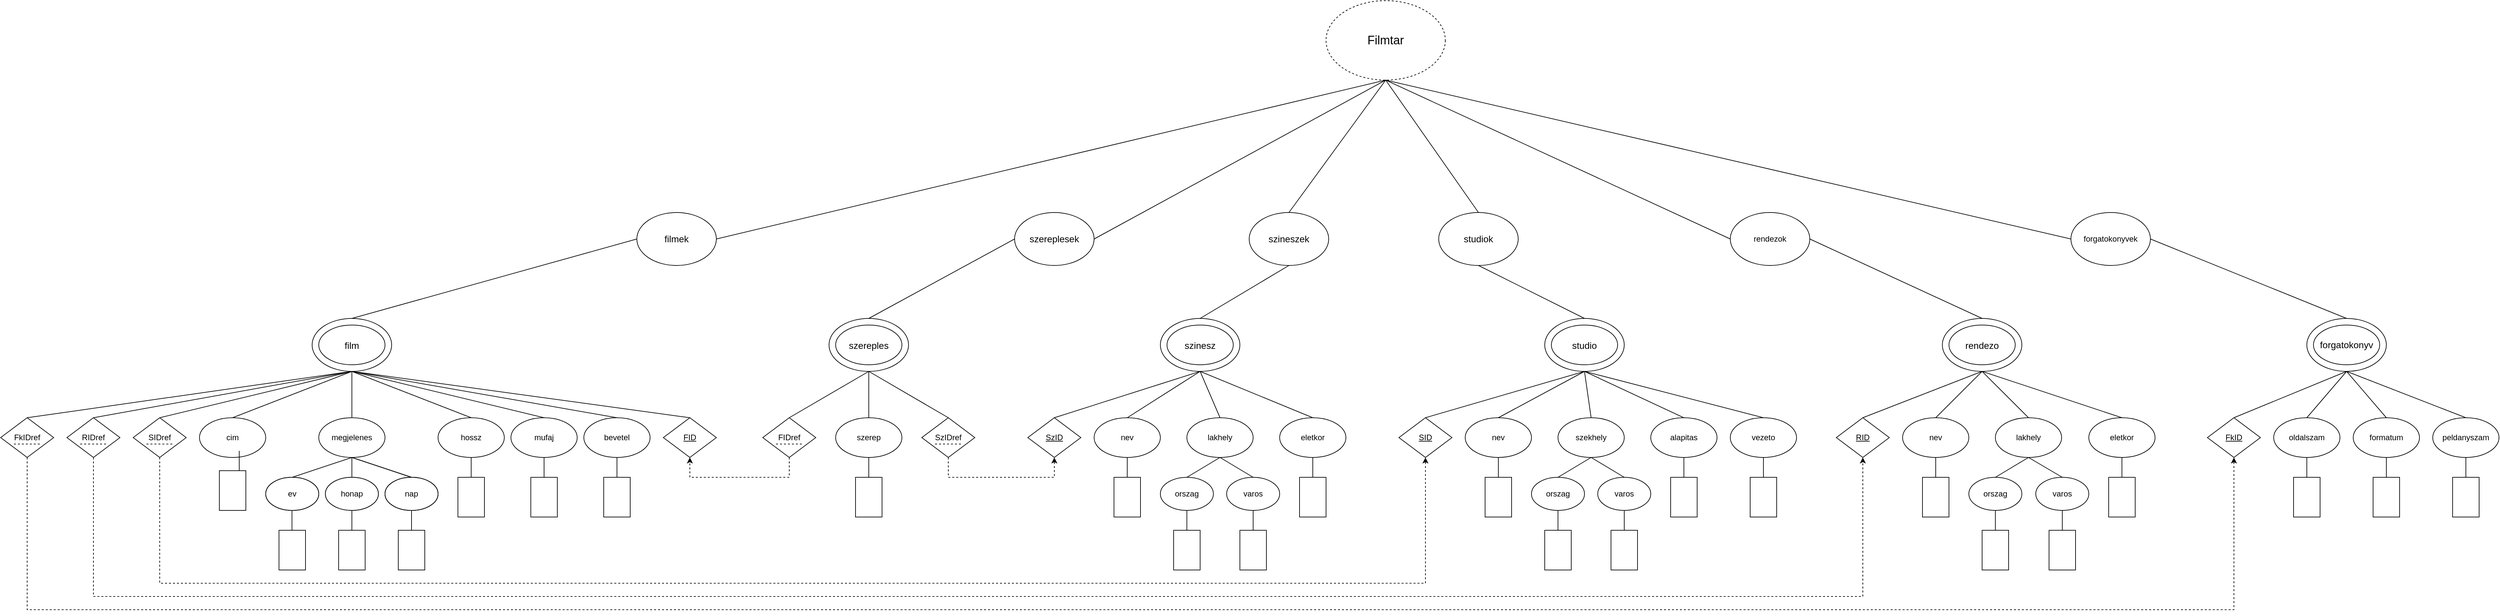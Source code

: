 <mxfile version="20.8.7" type="device"><diagram id="BJjO_PClc9U3BbqHJzN0" name="1 oldal"><mxGraphModel dx="4894" dy="2819" grid="1" gridSize="10" guides="1" tooltips="1" connect="1" arrows="1" fold="1" page="1" pageScale="1" pageWidth="827" pageHeight="1169" math="0" shadow="0"><root><mxCell id="0"/><mxCell id="1" parent="0"/><mxCell id="46sGimuD2l80m4rEU_ZV-1" value="" style="ellipse;whiteSpace=wrap;html=1;" parent="1" vertex="1"><mxGeometry x="-1000" y="160" width="120" height="80" as="geometry"/></mxCell><mxCell id="46sGimuD2l80m4rEU_ZV-5" value="&lt;font style=&quot;font-size: 18px;&quot;&gt;Filmtar&lt;/font&gt;" style="ellipse;whiteSpace=wrap;html=1;dashed=1;" parent="1" vertex="1"><mxGeometry x="530" y="-320" width="180" height="120" as="geometry"/></mxCell><mxCell id="Z9y45e23WfwH-Ww50LGO-1" value="" style="endArrow=none;html=1;rounded=0;entryX=0;entryY=0.5;entryDx=0;entryDy=0;exitX=0.5;exitY=0;exitDx=0;exitDy=0;" parent="1" source="46sGimuD2l80m4rEU_ZV-1" target="pCIXQ0xxIUEwjLaR-M5g-36" edge="1"><mxGeometry width="50" height="50" relative="1" as="geometry"><mxPoint x="520" y="200" as="sourcePoint"/><mxPoint x="510" y="160" as="targetPoint"/></mxGeometry></mxCell><mxCell id="Z9y45e23WfwH-Ww50LGO-2" value="" style="ellipse;whiteSpace=wrap;html=1;" parent="1" vertex="1"><mxGeometry x="860" y="160" width="120" height="80" as="geometry"/></mxCell><mxCell id="Z9y45e23WfwH-Ww50LGO-3" value="" style="endArrow=none;html=1;rounded=0;entryX=0.5;entryY=1;entryDx=0;entryDy=0;exitX=0.5;exitY=0;exitDx=0;exitDy=0;" parent="1" source="Z9y45e23WfwH-Ww50LGO-2" target="pCIXQ0xxIUEwjLaR-M5g-40" edge="1"><mxGeometry width="50" height="50" relative="1" as="geometry"><mxPoint x="670" y="200" as="sourcePoint"/><mxPoint x="590" y="88.28" as="targetPoint"/></mxGeometry></mxCell><mxCell id="Z9y45e23WfwH-Ww50LGO-4" value="" style="ellipse;whiteSpace=wrap;html=1;" parent="1" vertex="1"><mxGeometry x="1460" y="160" width="120" height="80" as="geometry"/></mxCell><mxCell id="Z9y45e23WfwH-Ww50LGO-5" value="" style="endArrow=none;html=1;rounded=0;exitX=0.5;exitY=0;exitDx=0;exitDy=0;entryX=1;entryY=0.5;entryDx=0;entryDy=0;" parent="1" source="Z9y45e23WfwH-Ww50LGO-4" target="pCIXQ0xxIUEwjLaR-M5g-39" edge="1"><mxGeometry width="50" height="50" relative="1" as="geometry"><mxPoint x="680" y="210" as="sourcePoint"/><mxPoint x="650" y="140" as="targetPoint"/></mxGeometry></mxCell><mxCell id="Z9y45e23WfwH-Ww50LGO-6" value="" style="ellipse;whiteSpace=wrap;html=1;" parent="1" vertex="1"><mxGeometry x="280" y="160" width="120" height="80" as="geometry"/></mxCell><mxCell id="Z9y45e23WfwH-Ww50LGO-7" value="" style="endArrow=none;html=1;rounded=0;exitX=0.5;exitY=0;exitDx=0;exitDy=0;entryX=0.5;entryY=1;entryDx=0;entryDy=0;" parent="1" source="Z9y45e23WfwH-Ww50LGO-6" target="pCIXQ0xxIUEwjLaR-M5g-38" edge="1"><mxGeometry width="50" height="50" relative="1" as="geometry"><mxPoint x="690" y="220" as="sourcePoint"/><mxPoint x="620" y="140" as="targetPoint"/></mxGeometry></mxCell><mxCell id="Z9y45e23WfwH-Ww50LGO-8" value="" style="ellipse;whiteSpace=wrap;html=1;" parent="1" vertex="1"><mxGeometry x="-220" y="160" width="120" height="80" as="geometry"/></mxCell><mxCell id="Z9y45e23WfwH-Ww50LGO-9" value="" style="endArrow=none;html=1;rounded=0;entryX=0;entryY=0.5;entryDx=0;entryDy=0;exitX=0.5;exitY=0;exitDx=0;exitDy=0;" parent="1" source="Z9y45e23WfwH-Ww50LGO-8" target="pCIXQ0xxIUEwjLaR-M5g-37" edge="1"><mxGeometry width="50" height="50" relative="1" as="geometry"><mxPoint x="930" y="230" as="sourcePoint"/><mxPoint x="870" y="180" as="targetPoint"/></mxGeometry></mxCell><mxCell id="Z9y45e23WfwH-Ww50LGO-15" value="" style="endArrow=none;html=1;rounded=0;exitX=0.5;exitY=0;exitDx=0;exitDy=0;entryX=0.5;entryY=1;entryDx=0;entryDy=0;" parent="1" source="Z9y45e23WfwH-Ww50LGO-23" target="Z9y45e23WfwH-Ww50LGO-4" edge="1"><mxGeometry width="50" height="50" relative="1" as="geometry"><mxPoint x="1459" y="280" as="sourcePoint"/><mxPoint x="1234" y="240" as="targetPoint"/></mxGeometry></mxCell><mxCell id="Z9y45e23WfwH-Ww50LGO-16" value="" style="ellipse;whiteSpace=wrap;html=1;" parent="1" vertex="1"><mxGeometry x="2010" y="160" width="120" height="80" as="geometry"/></mxCell><mxCell id="Z9y45e23WfwH-Ww50LGO-19" value="" style="endArrow=none;html=1;rounded=0;exitX=0.5;exitY=0;exitDx=0;exitDy=0;entryX=0.5;entryY=1;entryDx=0;entryDy=0;" parent="1" source="Z9y45e23WfwH-Ww50LGO-25" target="Z9y45e23WfwH-Ww50LGO-16" edge="1"><mxGeometry width="50" height="50" relative="1" as="geometry"><mxPoint x="1970" y="280" as="sourcePoint"/><mxPoint x="1420" y="240" as="targetPoint"/></mxGeometry></mxCell><mxCell id="Z9y45e23WfwH-Ww50LGO-20" value="" style="endArrow=none;html=1;rounded=0;exitX=0.5;exitY=0;exitDx=0;exitDy=0;entryX=1;entryY=0.5;entryDx=0;entryDy=0;" parent="1" source="Z9y45e23WfwH-Ww50LGO-16" target="pCIXQ0xxIUEwjLaR-M5g-41" edge="1"><mxGeometry width="50" height="50" relative="1" as="geometry"><mxPoint x="740" y="340" as="sourcePoint"/><mxPoint x="610" y="110" as="targetPoint"/></mxGeometry></mxCell><mxCell id="Z9y45e23WfwH-Ww50LGO-21" value="&lt;u&gt;FID&lt;/u&gt;" style="rhombus;whiteSpace=wrap;html=1;" parent="1" vertex="1"><mxGeometry x="-470" y="310" width="80" height="60" as="geometry"/></mxCell><mxCell id="l_uUfZxeTRdivdjCS3Wk-78" style="edgeStyle=orthogonalEdgeStyle;rounded=0;orthogonalLoop=1;jettySize=auto;html=1;dashed=1;entryX=0.5;entryY=1;entryDx=0;entryDy=0;exitX=0.5;exitY=1;exitDx=0;exitDy=0;" parent="1" source="l_uUfZxeTRdivdjCS3Wk-1" edge="1" target="Z9y45e23WfwH-Ww50LGO-21"><mxGeometry relative="1" as="geometry"><mxPoint x="-1080" y="340" as="targetPoint"/><Array as="points"><mxPoint x="-280" y="400"/><mxPoint x="-430" y="400"/></Array><mxPoint x="-359.383" y="380" as="sourcePoint"/></mxGeometry></mxCell><mxCell id="Z9y45e23WfwH-Ww50LGO-23" value="&lt;u&gt;RID&lt;/u&gt;" style="rhombus;whiteSpace=wrap;html=1;" parent="1" vertex="1"><mxGeometry x="1300" y="310" width="80" height="60" as="geometry"/></mxCell><mxCell id="Z9y45e23WfwH-Ww50LGO-24" value="" style="endArrow=none;html=1;rounded=0;exitX=0.5;exitY=0;exitDx=0;exitDy=0;entryX=0.5;entryY=1;entryDx=0;entryDy=0;" parent="1" source="Z9y45e23WfwH-Ww50LGO-21" target="46sGimuD2l80m4rEU_ZV-1" edge="1"><mxGeometry width="50" height="50" relative="1" as="geometry"><mxPoint x="-520" y="450.88" as="sourcePoint"/><mxPoint x="-461.88" y="380" as="targetPoint"/></mxGeometry></mxCell><mxCell id="Z9y45e23WfwH-Ww50LGO-25" value="&lt;u&gt;FkID&lt;/u&gt;" style="rhombus;whiteSpace=wrap;html=1;" parent="1" vertex="1"><mxGeometry x="1860" y="310" width="80" height="60" as="geometry"/></mxCell><mxCell id="Z9y45e23WfwH-Ww50LGO-26" value="cim" style="ellipse;whiteSpace=wrap;html=1;" parent="1" vertex="1"><mxGeometry x="-1170" y="310" width="100" height="60" as="geometry"/></mxCell><mxCell id="Z9y45e23WfwH-Ww50LGO-27" value="megjelenes" style="ellipse;whiteSpace=wrap;html=1;" parent="1" vertex="1"><mxGeometry x="-990" y="310" width="100" height="60" as="geometry"/></mxCell><mxCell id="clJtPDKiBHyoyZx5JOHV-1" value="" style="endArrow=none;html=1;rounded=0;exitX=0.5;exitY=0;exitDx=0;exitDy=0;entryX=0.5;entryY=1;entryDx=0;entryDy=0;" parent="1" source="Z9y45e23WfwH-Ww50LGO-26" target="46sGimuD2l80m4rEU_ZV-1" edge="1"><mxGeometry width="50" height="50" relative="1" as="geometry"><mxPoint x="-1010" y="300" as="sourcePoint"/><mxPoint x="-770" y="250" as="targetPoint"/></mxGeometry></mxCell><mxCell id="clJtPDKiBHyoyZx5JOHV-2" value="" style="endArrow=none;html=1;rounded=0;exitX=0.5;exitY=0;exitDx=0;exitDy=0;entryX=0.5;entryY=1;entryDx=0;entryDy=0;" parent="1" source="Z9y45e23WfwH-Ww50LGO-27" target="46sGimuD2l80m4rEU_ZV-1" edge="1"><mxGeometry width="50" height="50" relative="1" as="geometry"><mxPoint x="-1000" y="310" as="sourcePoint"/><mxPoint x="-760" y="250" as="targetPoint"/></mxGeometry></mxCell><mxCell id="clJtPDKiBHyoyZx5JOHV-3" value="" style="endArrow=none;html=1;rounded=0;exitX=0.5;exitY=0;exitDx=0;exitDy=0;entryX=0.5;entryY=1;entryDx=0;entryDy=0;" parent="1" source="J4v0Dtq4lB_Feso5Nc5J-2" target="46sGimuD2l80m4rEU_ZV-1" edge="1"><mxGeometry width="50" height="50" relative="1" as="geometry"><mxPoint x="-590" y="320" as="sourcePoint"/><mxPoint x="-660" y="250" as="targetPoint"/></mxGeometry></mxCell><mxCell id="clJtPDKiBHyoyZx5JOHV-4" value="ev" style="ellipse;whiteSpace=wrap;html=1;" parent="1" vertex="1"><mxGeometry x="-1070" y="400" width="80" height="50" as="geometry"/></mxCell><mxCell id="clJtPDKiBHyoyZx5JOHV-5" value="honap" style="ellipse;whiteSpace=wrap;html=1;" parent="1" vertex="1"><mxGeometry x="-980" y="400" width="80" height="50" as="geometry"/></mxCell><mxCell id="clJtPDKiBHyoyZx5JOHV-6" value="nap" style="ellipse;whiteSpace=wrap;html=1;" parent="1" vertex="1"><mxGeometry x="-890" y="400" width="80" height="50" as="geometry"/></mxCell><mxCell id="clJtPDKiBHyoyZx5JOHV-7" value="" style="endArrow=none;html=1;rounded=0;exitX=0.5;exitY=0;exitDx=0;exitDy=0;entryX=0.5;entryY=1;entryDx=0;entryDy=0;" parent="1" source="clJtPDKiBHyoyZx5JOHV-4" target="Z9y45e23WfwH-Ww50LGO-27" edge="1"><mxGeometry width="50" height="50" relative="1" as="geometry"><mxPoint x="-1028" y="410" as="sourcePoint"/><mxPoint x="-790" y="390" as="targetPoint"/></mxGeometry></mxCell><mxCell id="clJtPDKiBHyoyZx5JOHV-8" value="" style="endArrow=none;html=1;rounded=0;exitX=0.5;exitY=0;exitDx=0;exitDy=0;entryX=0.5;entryY=1;entryDx=0;entryDy=0;" parent="1" source="clJtPDKiBHyoyZx5JOHV-5" target="Z9y45e23WfwH-Ww50LGO-27" edge="1"><mxGeometry width="50" height="50" relative="1" as="geometry"><mxPoint x="-1018" y="420" as="sourcePoint"/><mxPoint x="-780" y="400" as="targetPoint"/></mxGeometry></mxCell><mxCell id="clJtPDKiBHyoyZx5JOHV-9" value="" style="endArrow=none;html=1;rounded=0;exitX=0.5;exitY=0;exitDx=0;exitDy=0;entryX=0.5;entryY=1;entryDx=0;entryDy=0;" parent="1" source="clJtPDKiBHyoyZx5JOHV-6" target="Z9y45e23WfwH-Ww50LGO-27" edge="1"><mxGeometry width="50" height="50" relative="1" as="geometry"><mxPoint x="-728" y="410" as="sourcePoint"/><mxPoint x="-760" y="390" as="targetPoint"/></mxGeometry></mxCell><mxCell id="J4v0Dtq4lB_Feso5Nc5J-2" value="hossz" style="ellipse;whiteSpace=wrap;html=1;" parent="1" vertex="1"><mxGeometry x="-810" y="310" width="100" height="60" as="geometry"/></mxCell><mxCell id="J4v0Dtq4lB_Feso5Nc5J-3" value="oldalszam" style="ellipse;whiteSpace=wrap;html=1;" parent="1" vertex="1"><mxGeometry x="1960" y="310" width="100" height="60" as="geometry"/></mxCell><mxCell id="J4v0Dtq4lB_Feso5Nc5J-4" value="" style="endArrow=none;html=1;rounded=0;exitX=0.5;exitY=0;exitDx=0;exitDy=0;entryX=0.5;entryY=1;entryDx=0;entryDy=0;" parent="1" source="J4v0Dtq4lB_Feso5Nc5J-3" target="Z9y45e23WfwH-Ww50LGO-16" edge="1"><mxGeometry width="50" height="50" relative="1" as="geometry"><mxPoint x="1665" y="335" as="sourcePoint"/><mxPoint x="1950" y="250" as="targetPoint"/></mxGeometry></mxCell><mxCell id="J4v0Dtq4lB_Feso5Nc5J-5" value="" style="endArrow=none;html=1;rounded=0;exitX=0.5;exitY=0;exitDx=0;exitDy=0;entryX=0.5;entryY=1;entryDx=0;entryDy=0;" parent="1" source="J4v0Dtq4lB_Feso5Nc5J-6" target="Z9y45e23WfwH-Ww50LGO-16" edge="1"><mxGeometry width="50" height="50" relative="1" as="geometry"><mxPoint x="2085" y="355" as="sourcePoint"/><mxPoint x="1915" y="305" as="targetPoint"/></mxGeometry></mxCell><mxCell id="J4v0Dtq4lB_Feso5Nc5J-6" value="formatum" style="ellipse;whiteSpace=wrap;html=1;" parent="1" vertex="1"><mxGeometry x="2080" y="310" width="100" height="60" as="geometry"/></mxCell><mxCell id="l_uUfZxeTRdivdjCS3Wk-1" value="FIDref" style="rhombus;whiteSpace=wrap;html=1;" parent="1" vertex="1"><mxGeometry x="-320" y="310" width="80" height="60" as="geometry"/></mxCell><mxCell id="l_uUfZxeTRdivdjCS3Wk-2" value="" style="endArrow=none;html=1;rounded=0;exitX=0.5;exitY=0;exitDx=0;exitDy=0;entryX=0.5;entryY=1;entryDx=0;entryDy=0;" parent="1" source="l_uUfZxeTRdivdjCS3Wk-1" target="Z9y45e23WfwH-Ww50LGO-8" edge="1"><mxGeometry width="50" height="50" relative="1" as="geometry"><mxPoint x="410" y="470.88" as="sourcePoint"/><mxPoint x="90" y="290" as="targetPoint"/></mxGeometry></mxCell><mxCell id="l_uUfZxeTRdivdjCS3Wk-5" value="szerep" style="ellipse;whiteSpace=wrap;html=1;" parent="1" vertex="1"><mxGeometry x="-210" y="310" width="100" height="60" as="geometry"/></mxCell><mxCell id="l_uUfZxeTRdivdjCS3Wk-6" value="" style="endArrow=none;html=1;rounded=0;exitX=0.5;exitY=0;exitDx=0;exitDy=0;entryX=0.5;entryY=1;entryDx=0;entryDy=0;" parent="1" source="l_uUfZxeTRdivdjCS3Wk-5" target="Z9y45e23WfwH-Ww50LGO-8" edge="1"><mxGeometry width="50" height="50" relative="1" as="geometry"><mxPoint x="-70.0" y="345" as="sourcePoint"/><mxPoint x="100" y="315" as="targetPoint"/></mxGeometry></mxCell><mxCell id="l_uUfZxeTRdivdjCS3Wk-12" value="" style="endArrow=none;html=1;rounded=0;exitX=0.5;exitY=0;exitDx=0;exitDy=0;entryX=0.5;entryY=1;entryDx=0;entryDy=0;" parent="1" source="pCIXQ0xxIUEwjLaR-M5g-7" target="Z9y45e23WfwH-Ww50LGO-6" edge="1"><mxGeometry width="50" height="50" relative="1" as="geometry"><mxPoint x="460" y="380" as="sourcePoint"/><mxPoint x="450" y="280" as="targetPoint"/></mxGeometry></mxCell><mxCell id="l_uUfZxeTRdivdjCS3Wk-13" value="" style="endArrow=none;html=1;rounded=0;exitX=0.5;exitY=0;exitDx=0;exitDy=0;entryX=0.5;entryY=1;entryDx=0;entryDy=0;" parent="1" source="l_uUfZxeTRdivdjCS3Wk-18" target="Z9y45e23WfwH-Ww50LGO-6" edge="1"><mxGeometry width="50" height="50" relative="1" as="geometry"><mxPoint x="260" y="330" as="sourcePoint"/><mxPoint x="330" y="280" as="targetPoint"/></mxGeometry></mxCell><mxCell id="l_uUfZxeTRdivdjCS3Wk-14" value="" style="endArrow=none;html=1;rounded=0;exitX=0.5;exitY=0;exitDx=0;exitDy=0;entryX=0.5;entryY=1;entryDx=0;entryDy=0;" parent="1" source="l_uUfZxeTRdivdjCS3Wk-19" target="Z9y45e23WfwH-Ww50LGO-6" edge="1"><mxGeometry width="50" height="50" relative="1" as="geometry"><mxPoint x="490" y="330" as="sourcePoint"/><mxPoint x="450" y="280" as="targetPoint"/></mxGeometry></mxCell><mxCell id="l_uUfZxeTRdivdjCS3Wk-15" value="" style="endArrow=none;html=1;rounded=0;exitX=0.5;exitY=0;exitDx=0;exitDy=0;entryX=0.5;entryY=1;entryDx=0;entryDy=0;" parent="1" source="l_uUfZxeTRdivdjCS3Wk-20" target="Z9y45e23WfwH-Ww50LGO-6" edge="1"><mxGeometry width="50" height="50" relative="1" as="geometry"><mxPoint x="380" y="330" as="sourcePoint"/><mxPoint x="450" y="280" as="targetPoint"/></mxGeometry></mxCell><mxCell id="l_uUfZxeTRdivdjCS3Wk-18" value="&lt;u&gt;SzID&lt;/u&gt;" style="rhombus;whiteSpace=wrap;html=1;" parent="1" vertex="1"><mxGeometry x="80" y="310" width="80" height="60" as="geometry"/></mxCell><mxCell id="l_uUfZxeTRdivdjCS3Wk-19" value="eletkor" style="ellipse;whiteSpace=wrap;html=1;" parent="1" vertex="1"><mxGeometry x="460" y="310" width="100" height="60" as="geometry"/></mxCell><mxCell id="l_uUfZxeTRdivdjCS3Wk-20" value="nev" style="ellipse;whiteSpace=wrap;html=1;" parent="1" vertex="1"><mxGeometry x="180" y="310" width="100" height="60" as="geometry"/></mxCell><mxCell id="l_uUfZxeTRdivdjCS3Wk-21" value="" style="endArrow=none;html=1;rounded=0;exitX=0.5;exitY=0;exitDx=0;exitDy=0;entryX=0.5;entryY=1;entryDx=0;entryDy=0;" parent="1" source="l_uUfZxeTRdivdjCS3Wk-25" target="Z9y45e23WfwH-Ww50LGO-2" edge="1"><mxGeometry width="50" height="50" relative="1" as="geometry"><mxPoint x="1150" y="340" as="sourcePoint"/><mxPoint x="850" y="290" as="targetPoint"/></mxGeometry></mxCell><mxCell id="l_uUfZxeTRdivdjCS3Wk-22" value="" style="endArrow=none;html=1;rounded=0;exitX=0.5;exitY=0;exitDx=0;exitDy=0;entryX=0.5;entryY=1;entryDx=0;entryDy=0;" parent="1" source="l_uUfZxeTRdivdjCS3Wk-27" target="Z9y45e23WfwH-Ww50LGO-2" edge="1"><mxGeometry width="50" height="50" relative="1" as="geometry"><mxPoint x="810" y="340" as="sourcePoint"/><mxPoint x="850" y="290" as="targetPoint"/></mxGeometry></mxCell><mxCell id="l_uUfZxeTRdivdjCS3Wk-23" value="" style="endArrow=none;html=1;rounded=0;exitX=0.5;exitY=0;exitDx=0;exitDy=0;entryX=0.5;entryY=1;entryDx=0;entryDy=0;" parent="1" source="l_uUfZxeTRdivdjCS3Wk-28" target="Z9y45e23WfwH-Ww50LGO-2" edge="1"><mxGeometry width="50" height="50" relative="1" as="geometry"><mxPoint x="1040" y="340" as="sourcePoint"/><mxPoint x="850" y="290" as="targetPoint"/></mxGeometry></mxCell><mxCell id="l_uUfZxeTRdivdjCS3Wk-24" value="" style="endArrow=none;html=1;rounded=0;exitX=0.5;exitY=0;exitDx=0;exitDy=0;entryX=0.5;entryY=1;entryDx=0;entryDy=0;" parent="1" source="l_uUfZxeTRdivdjCS3Wk-29" target="Z9y45e23WfwH-Ww50LGO-2" edge="1"><mxGeometry width="50" height="50" relative="1" as="geometry"><mxPoint x="930" y="340" as="sourcePoint"/><mxPoint x="850" y="290" as="targetPoint"/></mxGeometry></mxCell><mxCell id="l_uUfZxeTRdivdjCS3Wk-25" value="alapitas" style="ellipse;whiteSpace=wrap;html=1;" parent="1" vertex="1"><mxGeometry x="1020" y="310" width="100" height="60" as="geometry"/></mxCell><mxCell id="l_uUfZxeTRdivdjCS3Wk-27" value="&lt;u&gt;SID&lt;/u&gt;" style="rhombus;whiteSpace=wrap;html=1;" parent="1" vertex="1"><mxGeometry x="640" y="310" width="80" height="60" as="geometry"/></mxCell><mxCell id="l_uUfZxeTRdivdjCS3Wk-28" value="szekhely" style="ellipse;whiteSpace=wrap;html=1;" parent="1" vertex="1"><mxGeometry x="880" y="310" width="100" height="60" as="geometry"/></mxCell><mxCell id="l_uUfZxeTRdivdjCS3Wk-29" value="nev" style="ellipse;whiteSpace=wrap;html=1;" parent="1" vertex="1"><mxGeometry x="740" y="310" width="100" height="60" as="geometry"/></mxCell><mxCell id="l_uUfZxeTRdivdjCS3Wk-36" value="orszag" style="ellipse;whiteSpace=wrap;html=1;" parent="1" vertex="1"><mxGeometry x="840" y="400" width="80" height="50" as="geometry"/></mxCell><mxCell id="l_uUfZxeTRdivdjCS3Wk-37" value="varos" style="ellipse;whiteSpace=wrap;html=1;" parent="1" vertex="1"><mxGeometry x="940" y="400" width="80" height="50" as="geometry"/></mxCell><mxCell id="l_uUfZxeTRdivdjCS3Wk-38" value="" style="endArrow=none;html=1;rounded=0;exitX=0.5;exitY=0;exitDx=0;exitDy=0;entryX=0.5;entryY=1;entryDx=0;entryDy=0;" parent="1" source="l_uUfZxeTRdivdjCS3Wk-36" target="l_uUfZxeTRdivdjCS3Wk-28" edge="1"><mxGeometry width="50" height="50" relative="1" as="geometry"><mxPoint x="597" y="500" as="sourcePoint"/><mxPoint x="775" y="460" as="targetPoint"/></mxGeometry></mxCell><mxCell id="l_uUfZxeTRdivdjCS3Wk-39" value="" style="endArrow=none;html=1;rounded=0;exitX=0.5;exitY=0;exitDx=0;exitDy=0;entryX=0.5;entryY=1;entryDx=0;entryDy=0;" parent="1" source="l_uUfZxeTRdivdjCS3Wk-37" target="l_uUfZxeTRdivdjCS3Wk-28" edge="1"><mxGeometry width="50" height="50" relative="1" as="geometry"><mxPoint x="887" y="490" as="sourcePoint"/><mxPoint x="780" y="460" as="targetPoint"/></mxGeometry></mxCell><mxCell id="l_uUfZxeTRdivdjCS3Wk-41" value="nev" style="ellipse;whiteSpace=wrap;html=1;" parent="1" vertex="1"><mxGeometry x="1400" y="310" width="100" height="60" as="geometry"/></mxCell><mxCell id="l_uUfZxeTRdivdjCS3Wk-42" value="lakhely" style="ellipse;whiteSpace=wrap;html=1;" parent="1" vertex="1"><mxGeometry x="1540" y="310" width="100" height="60" as="geometry"/></mxCell><mxCell id="l_uUfZxeTRdivdjCS3Wk-43" value="" style="endArrow=none;html=1;rounded=0;exitX=0.5;exitY=0;exitDx=0;exitDy=0;entryX=0.5;entryY=1;entryDx=0;entryDy=0;" parent="1" source="l_uUfZxeTRdivdjCS3Wk-41" target="Z9y45e23WfwH-Ww50LGO-4" edge="1"><mxGeometry width="50" height="50" relative="1" as="geometry"><mxPoint x="1489" y="280" as="sourcePoint"/><mxPoint x="1659" y="230" as="targetPoint"/></mxGeometry></mxCell><mxCell id="l_uUfZxeTRdivdjCS3Wk-44" value="" style="endArrow=none;html=1;rounded=0;exitX=0.5;exitY=0;exitDx=0;exitDy=0;entryX=0.5;entryY=1;entryDx=0;entryDy=0;" parent="1" source="l_uUfZxeTRdivdjCS3Wk-42" target="Z9y45e23WfwH-Ww50LGO-4" edge="1"><mxGeometry width="50" height="50" relative="1" as="geometry"><mxPoint x="1499" y="290" as="sourcePoint"/><mxPoint x="1659" y="250" as="targetPoint"/></mxGeometry></mxCell><mxCell id="l_uUfZxeTRdivdjCS3Wk-45" value="" style="endArrow=none;html=1;rounded=0;exitX=0.5;exitY=0;exitDx=0;exitDy=0;entryX=0.5;entryY=1;entryDx=0;entryDy=0;" parent="1" source="l_uUfZxeTRdivdjCS3Wk-52" target="Z9y45e23WfwH-Ww50LGO-4" edge="1"><mxGeometry width="50" height="50" relative="1" as="geometry"><mxPoint x="1909" y="300" as="sourcePoint"/><mxPoint x="1659" y="250" as="targetPoint"/></mxGeometry></mxCell><mxCell id="l_uUfZxeTRdivdjCS3Wk-46" value="orszag" style="ellipse;whiteSpace=wrap;html=1;" parent="1" vertex="1"><mxGeometry x="1500" y="400" width="80" height="50" as="geometry"/></mxCell><mxCell id="l_uUfZxeTRdivdjCS3Wk-48" value="varos" style="ellipse;whiteSpace=wrap;html=1;" parent="1" vertex="1"><mxGeometry x="1601" y="400" width="80" height="50" as="geometry"/></mxCell><mxCell id="l_uUfZxeTRdivdjCS3Wk-49" value="" style="endArrow=none;html=1;rounded=0;exitX=0.5;exitY=0;exitDx=0;exitDy=0;entryX=0.5;entryY=1;entryDx=0;entryDy=0;" parent="1" source="l_uUfZxeTRdivdjCS3Wk-46" target="l_uUfZxeTRdivdjCS3Wk-42" edge="1"><mxGeometry width="50" height="50" relative="1" as="geometry"><mxPoint x="1402" y="370" as="sourcePoint"/><mxPoint x="1640" y="350" as="targetPoint"/></mxGeometry></mxCell><mxCell id="l_uUfZxeTRdivdjCS3Wk-51" value="" style="endArrow=none;html=1;rounded=0;exitX=0.5;exitY=0;exitDx=0;exitDy=0;entryX=0.5;entryY=1;entryDx=0;entryDy=0;" parent="1" source="l_uUfZxeTRdivdjCS3Wk-48" target="l_uUfZxeTRdivdjCS3Wk-42" edge="1"><mxGeometry width="50" height="50" relative="1" as="geometry"><mxPoint x="1702" y="370" as="sourcePoint"/><mxPoint x="1670" y="350" as="targetPoint"/></mxGeometry></mxCell><mxCell id="l_uUfZxeTRdivdjCS3Wk-52" value="eletkor" style="ellipse;whiteSpace=wrap;html=1;" parent="1" vertex="1"><mxGeometry x="1681" y="310" width="100" height="60" as="geometry"/></mxCell><mxCell id="l_uUfZxeTRdivdjCS3Wk-57" style="edgeStyle=orthogonalEdgeStyle;rounded=0;orthogonalLoop=1;jettySize=auto;html=1;dashed=1;exitX=0.5;exitY=1;exitDx=0;exitDy=0;entryX=0.5;entryY=1;entryDx=0;entryDy=0;" parent="1" source="l_uUfZxeTRdivdjCS3Wk-55" target="l_uUfZxeTRdivdjCS3Wk-18" edge="1"><mxGeometry relative="1" as="geometry"><Array as="points"><mxPoint x="-40" y="400"/><mxPoint x="120" y="400"/></Array><mxPoint x="500" y="390" as="targetPoint"/></mxGeometry></mxCell><mxCell id="l_uUfZxeTRdivdjCS3Wk-55" value="SzIDref" style="rhombus;whiteSpace=wrap;html=1;" parent="1" vertex="1"><mxGeometry x="-80" y="310" width="80" height="60" as="geometry"/></mxCell><mxCell id="l_uUfZxeTRdivdjCS3Wk-56" value="" style="endArrow=none;html=1;rounded=0;exitX=0.5;exitY=0;exitDx=0;exitDy=0;entryX=0.5;entryY=1;entryDx=0;entryDy=0;" parent="1" source="l_uUfZxeTRdivdjCS3Wk-55" target="Z9y45e23WfwH-Ww50LGO-8" edge="1"><mxGeometry width="50" height="50" relative="1" as="geometry"><mxPoint x="840" y="460.88" as="sourcePoint"/><mxPoint x="-10" y="290" as="targetPoint"/></mxGeometry></mxCell><mxCell id="l_uUfZxeTRdivdjCS3Wk-61" style="edgeStyle=orthogonalEdgeStyle;rounded=0;orthogonalLoop=1;jettySize=auto;html=1;dashed=1;exitX=0.5;exitY=1;exitDx=0;exitDy=0;entryX=0.5;entryY=1;entryDx=0;entryDy=0;" parent="1" source="pCIXQ0xxIUEwjLaR-M5g-20" target="l_uUfZxeTRdivdjCS3Wk-27" edge="1"><mxGeometry relative="1" as="geometry"><mxPoint x="660" y="440" as="sourcePoint"/><mxPoint x="-1020" y="410" as="targetPoint"/><Array as="points"><mxPoint x="-1230" y="560"/><mxPoint x="680" y="560"/></Array></mxGeometry></mxCell><mxCell id="l_uUfZxeTRdivdjCS3Wk-64" style="edgeStyle=orthogonalEdgeStyle;rounded=0;orthogonalLoop=1;jettySize=auto;html=1;dashed=1;exitX=0.5;exitY=1;exitDx=0;exitDy=0;entryX=0.5;entryY=1;entryDx=0;entryDy=0;" parent="1" source="pCIXQ0xxIUEwjLaR-M5g-29" edge="1" target="Z9y45e23WfwH-Ww50LGO-23"><mxGeometry relative="1" as="geometry"><mxPoint x="1130" y="510" as="sourcePoint"/><mxPoint x="1424.815" y="380" as="targetPoint"/><Array as="points"><mxPoint x="-1330" y="580"/><mxPoint x="1340" y="580"/></Array></mxGeometry></mxCell><mxCell id="l_uUfZxeTRdivdjCS3Wk-76" style="edgeStyle=orthogonalEdgeStyle;rounded=0;orthogonalLoop=1;jettySize=auto;html=1;dashed=1;entryX=0.5;entryY=1;entryDx=0;entryDy=0;exitX=0.5;exitY=1;exitDx=0;exitDy=0;" parent="1" source="pCIXQ0xxIUEwjLaR-M5g-26" target="Z9y45e23WfwH-Ww50LGO-25" edge="1"><mxGeometry relative="1" as="geometry"><mxPoint x="-1040" y="410" as="targetPoint"/><Array as="points"><mxPoint x="-1430" y="600"/><mxPoint x="1900" y="600"/></Array><mxPoint x="1820" y="480" as="sourcePoint"/></mxGeometry></mxCell><mxCell id="nGDY4owDUTZ-BS-lMV1L-5" value="&lt;font style=&quot;font-size: 14px;&quot;&gt;film&lt;/font&gt;" style="ellipse;whiteSpace=wrap;html=1;fontSize=18;fillColor=none;" parent="1" vertex="1"><mxGeometry x="-990" y="170" width="100" height="60" as="geometry"/></mxCell><mxCell id="nGDY4owDUTZ-BS-lMV1L-6" value="&lt;font style=&quot;font-size: 14px;&quot;&gt;szereples&lt;/font&gt;" style="ellipse;whiteSpace=wrap;html=1;fontSize=18;fillColor=none;" parent="1" vertex="1"><mxGeometry x="-210" y="170" width="100" height="60" as="geometry"/></mxCell><mxCell id="nGDY4owDUTZ-BS-lMV1L-7" value="&lt;font style=&quot;font-size: 14px;&quot;&gt;szinesz&lt;/font&gt;" style="ellipse;whiteSpace=wrap;html=1;fontSize=18;fillColor=none;" parent="1" vertex="1"><mxGeometry x="290" y="170" width="100" height="60" as="geometry"/></mxCell><mxCell id="nGDY4owDUTZ-BS-lMV1L-8" value="&lt;font style=&quot;font-size: 14px;&quot;&gt;studio&lt;/font&gt;" style="ellipse;whiteSpace=wrap;html=1;fontSize=18;fillColor=none;" parent="1" vertex="1"><mxGeometry x="870" y="170" width="100" height="60" as="geometry"/></mxCell><mxCell id="nGDY4owDUTZ-BS-lMV1L-9" value="&lt;p style=&quot;line-height: 120%;&quot;&gt;&lt;font style=&quot;font-size: 14px;&quot;&gt;forgatokonyv&lt;/font&gt;&lt;/p&gt;" style="ellipse;whiteSpace=wrap;html=1;fontSize=18;fillColor=none;" parent="1" vertex="1"><mxGeometry x="2020" y="170" width="100" height="60" as="geometry"/></mxCell><mxCell id="nGDY4owDUTZ-BS-lMV1L-10" value="&lt;font style=&quot;font-size: 14px;&quot;&gt;rendezo&lt;/font&gt;" style="ellipse;whiteSpace=wrap;html=1;fontSize=18;fillColor=none;" parent="1" vertex="1"><mxGeometry x="1470" y="170" width="100" height="60" as="geometry"/></mxCell><mxCell id="nGDY4owDUTZ-BS-lMV1L-12" value="" style="endArrow=none;html=1;rounded=0;exitX=0.5;exitY=0;exitDx=0;exitDy=0;entryX=0.5;entryY=1;entryDx=0;entryDy=0;" parent="1" source="nGDY4owDUTZ-BS-lMV1L-13" target="46sGimuD2l80m4rEU_ZV-1" edge="1"><mxGeometry width="50" height="50" relative="1" as="geometry"><mxPoint x="-560" y="315" as="sourcePoint"/><mxPoint x="-830" y="280" as="targetPoint"/></mxGeometry></mxCell><mxCell id="nGDY4owDUTZ-BS-lMV1L-13" value="bevetel" style="ellipse;whiteSpace=wrap;html=1;" parent="1" vertex="1"><mxGeometry x="-590" y="310" width="100" height="60" as="geometry"/></mxCell><mxCell id="nGDY4owDUTZ-BS-lMV1L-14" value="" style="endArrow=none;html=1;rounded=0;exitX=0.5;exitY=0;exitDx=0;exitDy=0;entryX=0.5;entryY=1;entryDx=0;entryDy=0;" parent="1" source="nGDY4owDUTZ-BS-lMV1L-15" target="46sGimuD2l80m4rEU_ZV-1" edge="1"><mxGeometry width="50" height="50" relative="1" as="geometry"><mxPoint x="-450" y="320" as="sourcePoint"/><mxPoint x="-700" y="270" as="targetPoint"/></mxGeometry></mxCell><mxCell id="nGDY4owDUTZ-BS-lMV1L-15" value="mufaj" style="ellipse;whiteSpace=wrap;html=1;" parent="1" vertex="1"><mxGeometry x="-700" y="310" width="100" height="60" as="geometry"/></mxCell><mxCell id="pCIXQ0xxIUEwjLaR-M5g-2" value="honap" style="ellipse;whiteSpace=wrap;html=1;" vertex="1" parent="1"><mxGeometry x="-980" y="400" width="80" height="50" as="geometry"/></mxCell><mxCell id="pCIXQ0xxIUEwjLaR-M5g-3" value="nap" style="ellipse;whiteSpace=wrap;html=1;" vertex="1" parent="1"><mxGeometry x="-890" y="400" width="80" height="50" as="geometry"/></mxCell><mxCell id="pCIXQ0xxIUEwjLaR-M5g-5" value="nap" style="ellipse;whiteSpace=wrap;html=1;" vertex="1" parent="1"><mxGeometry x="-890" y="400" width="80" height="50" as="geometry"/></mxCell><mxCell id="pCIXQ0xxIUEwjLaR-M5g-6" value="ev" style="ellipse;whiteSpace=wrap;html=1;" vertex="1" parent="1"><mxGeometry x="-1070" y="400" width="80" height="50" as="geometry"/></mxCell><mxCell id="pCIXQ0xxIUEwjLaR-M5g-7" value="lakhely" style="ellipse;whiteSpace=wrap;html=1;" vertex="1" parent="1"><mxGeometry x="320" y="310" width="100" height="60" as="geometry"/></mxCell><mxCell id="pCIXQ0xxIUEwjLaR-M5g-8" value="nap" style="ellipse;whiteSpace=wrap;html=1;" vertex="1" parent="1"><mxGeometry x="-890" y="400" width="80" height="50" as="geometry"/></mxCell><mxCell id="pCIXQ0xxIUEwjLaR-M5g-9" value="ev" style="ellipse;whiteSpace=wrap;html=1;" vertex="1" parent="1"><mxGeometry x="-1070" y="400" width="80" height="50" as="geometry"/></mxCell><mxCell id="pCIXQ0xxIUEwjLaR-M5g-10" value="" style="endArrow=none;html=1;rounded=0;exitX=0.5;exitY=0;exitDx=0;exitDy=0;entryX=0.5;entryY=1;entryDx=0;entryDy=0;" edge="1" parent="1"><mxGeometry width="50" height="50" relative="1" as="geometry"><mxPoint x="-850" y="400" as="sourcePoint"/><mxPoint x="-940" y="370" as="targetPoint"/></mxGeometry></mxCell><mxCell id="pCIXQ0xxIUEwjLaR-M5g-11" value="" style="endArrow=none;html=1;rounded=0;exitX=0.5;exitY=0;exitDx=0;exitDy=0;entryX=0.5;entryY=1;entryDx=0;entryDy=0;" edge="1" parent="1" source="pCIXQ0xxIUEwjLaR-M5g-14" target="pCIXQ0xxIUEwjLaR-M5g-7"><mxGeometry width="50" height="50" relative="1" as="geometry"><mxPoint x="320" y="400" as="sourcePoint"/><mxPoint x="300" y="450" as="targetPoint"/></mxGeometry></mxCell><mxCell id="pCIXQ0xxIUEwjLaR-M5g-12" value="peldanyszam" style="ellipse;whiteSpace=wrap;html=1;" vertex="1" parent="1"><mxGeometry x="2200" y="310" width="100" height="60" as="geometry"/></mxCell><mxCell id="pCIXQ0xxIUEwjLaR-M5g-13" value="varos" style="ellipse;whiteSpace=wrap;html=1;" vertex="1" parent="1"><mxGeometry x="380" y="400" width="80" height="50" as="geometry"/></mxCell><mxCell id="pCIXQ0xxIUEwjLaR-M5g-14" value="orszag" style="ellipse;whiteSpace=wrap;html=1;" vertex="1" parent="1"><mxGeometry x="280" y="400" width="80" height="50" as="geometry"/></mxCell><mxCell id="pCIXQ0xxIUEwjLaR-M5g-15" value="" style="endArrow=none;html=1;rounded=0;exitX=0.5;exitY=0;exitDx=0;exitDy=0;entryX=0.5;entryY=1;entryDx=0;entryDy=0;" edge="1" parent="1" source="pCIXQ0xxIUEwjLaR-M5g-13" target="pCIXQ0xxIUEwjLaR-M5g-7"><mxGeometry width="50" height="50" relative="1" as="geometry"><mxPoint x="220.0" y="490" as="sourcePoint"/><mxPoint x="330.0" y="450" as="targetPoint"/></mxGeometry></mxCell><mxCell id="pCIXQ0xxIUEwjLaR-M5g-17" value="" style="endArrow=none;dashed=1;html=1;rounded=0;" edge="1" parent="1"><mxGeometry width="50" height="50" relative="1" as="geometry"><mxPoint x="-300" y="349.77" as="sourcePoint"/><mxPoint x="-260" y="349.77" as="targetPoint"/><Array as="points"><mxPoint x="-270" y="349.77"/></Array></mxGeometry></mxCell><mxCell id="pCIXQ0xxIUEwjLaR-M5g-19" value="" style="endArrow=none;dashed=1;html=1;rounded=0;" edge="1" parent="1"><mxGeometry width="50" height="50" relative="1" as="geometry"><mxPoint x="-60" y="349.77" as="sourcePoint"/><mxPoint x="-20" y="349.77" as="targetPoint"/><Array as="points"><mxPoint x="-30" y="349.77"/></Array></mxGeometry></mxCell><mxCell id="pCIXQ0xxIUEwjLaR-M5g-20" value="SIDref" style="rhombus;whiteSpace=wrap;html=1;" vertex="1" parent="1"><mxGeometry x="-1270" y="310" width="80" height="60" as="geometry"/></mxCell><mxCell id="pCIXQ0xxIUEwjLaR-M5g-21" value="" style="endArrow=none;html=1;rounded=0;exitX=0.5;exitY=0;exitDx=0;exitDy=0;entryX=0.5;entryY=1;entryDx=0;entryDy=0;" edge="1" parent="1" source="pCIXQ0xxIUEwjLaR-M5g-20" target="46sGimuD2l80m4rEU_ZV-1"><mxGeometry width="50" height="50" relative="1" as="geometry"><mxPoint x="-440" y="450.88" as="sourcePoint"/><mxPoint x="-1010" y="260" as="targetPoint"/></mxGeometry></mxCell><mxCell id="pCIXQ0xxIUEwjLaR-M5g-22" value="" style="endArrow=none;dashed=1;html=1;rounded=0;" edge="1" parent="1"><mxGeometry width="50" height="50" relative="1" as="geometry"><mxPoint x="-1250" y="349.77" as="sourcePoint"/><mxPoint x="-1210" y="349.77" as="targetPoint"/><Array as="points"><mxPoint x="-1220" y="349.77"/></Array></mxGeometry></mxCell><mxCell id="pCIXQ0xxIUEwjLaR-M5g-24" value="" style="endArrow=none;html=1;rounded=0;exitX=0.5;exitY=0;exitDx=0;exitDy=0;entryX=0.5;entryY=1;entryDx=0;entryDy=0;" edge="1" parent="1" source="pCIXQ0xxIUEwjLaR-M5g-29" target="46sGimuD2l80m4rEU_ZV-1"><mxGeometry width="50" height="50" relative="1" as="geometry"><mxPoint x="-1240" y="310" as="sourcePoint"/><mxPoint x="-1170" y="260" as="targetPoint"/></mxGeometry></mxCell><mxCell id="pCIXQ0xxIUEwjLaR-M5g-25" value="" style="endArrow=none;dashed=1;html=1;rounded=0;" edge="1" parent="1"><mxGeometry width="50" height="50" relative="1" as="geometry"><mxPoint x="-1350" y="349.77" as="sourcePoint"/><mxPoint x="-1310" y="349.77" as="targetPoint"/><Array as="points"><mxPoint x="-1320" y="349.77"/></Array></mxGeometry></mxCell><mxCell id="pCIXQ0xxIUEwjLaR-M5g-26" value="FkIDref" style="rhombus;whiteSpace=wrap;html=1;" vertex="1" parent="1"><mxGeometry x="-1470" y="310" width="80" height="60" as="geometry"/></mxCell><mxCell id="pCIXQ0xxIUEwjLaR-M5g-27" value="" style="endArrow=none;html=1;rounded=0;exitX=0.5;exitY=0;exitDx=0;exitDy=0;entryX=0.5;entryY=1;entryDx=0;entryDy=0;" edge="1" parent="1" source="pCIXQ0xxIUEwjLaR-M5g-26" target="46sGimuD2l80m4rEU_ZV-1"><mxGeometry width="50" height="50" relative="1" as="geometry"><mxPoint x="-670" y="470.88" as="sourcePoint"/><mxPoint x="-930" y="280" as="targetPoint"/></mxGeometry></mxCell><mxCell id="pCIXQ0xxIUEwjLaR-M5g-28" value="" style="endArrow=none;dashed=1;html=1;rounded=0;" edge="1" parent="1"><mxGeometry width="50" height="50" relative="1" as="geometry"><mxPoint x="-1450" y="349.77" as="sourcePoint"/><mxPoint x="-1410" y="349.77" as="targetPoint"/><Array as="points"><mxPoint x="-1420" y="349.77"/></Array></mxGeometry></mxCell><mxCell id="pCIXQ0xxIUEwjLaR-M5g-29" value="RIDref" style="rhombus;whiteSpace=wrap;html=1;" vertex="1" parent="1"><mxGeometry x="-1370" y="310" width="80" height="60" as="geometry"/></mxCell><mxCell id="pCIXQ0xxIUEwjLaR-M5g-30" value="" style="endArrow=none;dashed=1;html=1;rounded=0;" edge="1" parent="1"><mxGeometry width="50" height="50" relative="1" as="geometry"><mxPoint x="-1350" y="349.77" as="sourcePoint"/><mxPoint x="-1310" y="349.77" as="targetPoint"/><Array as="points"><mxPoint x="-1320" y="349.77"/></Array></mxGeometry></mxCell><mxCell id="pCIXQ0xxIUEwjLaR-M5g-33" value="vezeto" style="ellipse;whiteSpace=wrap;html=1;" vertex="1" parent="1"><mxGeometry x="1140" y="310" width="100" height="60" as="geometry"/></mxCell><mxCell id="pCIXQ0xxIUEwjLaR-M5g-34" value="" style="endArrow=none;html=1;rounded=0;exitX=0.5;exitY=0;exitDx=0;exitDy=0;entryX=0.5;entryY=1;entryDx=0;entryDy=0;" edge="1" parent="1" source="pCIXQ0xxIUEwjLaR-M5g-33" target="Z9y45e23WfwH-Ww50LGO-2"><mxGeometry width="50" height="50" relative="1" as="geometry"><mxPoint x="1140" y="310.0" as="sourcePoint"/><mxPoint x="980" y="240.0" as="targetPoint"/></mxGeometry></mxCell><mxCell id="pCIXQ0xxIUEwjLaR-M5g-35" value="" style="endArrow=none;html=1;rounded=0;exitX=0.5;exitY=0;exitDx=0;exitDy=0;entryX=0.5;entryY=1;entryDx=0;entryDy=0;" edge="1" parent="1" source="pCIXQ0xxIUEwjLaR-M5g-12" target="Z9y45e23WfwH-Ww50LGO-16"><mxGeometry width="50" height="50" relative="1" as="geometry"><mxPoint x="2130" y="320" as="sourcePoint"/><mxPoint x="2050" y="250" as="targetPoint"/></mxGeometry></mxCell><mxCell id="pCIXQ0xxIUEwjLaR-M5g-36" value="&lt;font style=&quot;font-size: 14px;&quot;&gt;filmek&lt;/font&gt;" style="ellipse;whiteSpace=wrap;html=1;" vertex="1" parent="1"><mxGeometry x="-510" width="120" height="80" as="geometry"/></mxCell><mxCell id="pCIXQ0xxIUEwjLaR-M5g-37" value="&lt;font style=&quot;font-size: 14px;&quot;&gt;szereplesek&lt;/font&gt;" style="ellipse;whiteSpace=wrap;html=1;" vertex="1" parent="1"><mxGeometry x="60" width="120" height="80" as="geometry"/></mxCell><mxCell id="pCIXQ0xxIUEwjLaR-M5g-38" value="&lt;font style=&quot;font-size: 14px;&quot;&gt;szineszek&lt;/font&gt;" style="ellipse;whiteSpace=wrap;html=1;" vertex="1" parent="1"><mxGeometry x="414" width="120" height="80" as="geometry"/></mxCell><mxCell id="pCIXQ0xxIUEwjLaR-M5g-39" value="rendezok" style="ellipse;whiteSpace=wrap;html=1;" vertex="1" parent="1"><mxGeometry x="1140" width="120" height="80" as="geometry"/></mxCell><mxCell id="pCIXQ0xxIUEwjLaR-M5g-40" value="&lt;font style=&quot;font-size: 14px;&quot;&gt;studiok&lt;/font&gt;" style="ellipse;whiteSpace=wrap;html=1;" vertex="1" parent="1"><mxGeometry x="700" width="120" height="80" as="geometry"/></mxCell><mxCell id="pCIXQ0xxIUEwjLaR-M5g-41" value="forgatokonyvek" style="ellipse;whiteSpace=wrap;html=1;" vertex="1" parent="1"><mxGeometry x="1654" width="120" height="80" as="geometry"/></mxCell><mxCell id="pCIXQ0xxIUEwjLaR-M5g-43" value="" style="endArrow=none;html=1;rounded=0;fontSize=14;exitX=1;exitY=0.5;exitDx=0;exitDy=0;entryX=0.5;entryY=1;entryDx=0;entryDy=0;" edge="1" parent="1" source="pCIXQ0xxIUEwjLaR-M5g-36" target="46sGimuD2l80m4rEU_ZV-5"><mxGeometry width="50" height="50" relative="1" as="geometry"><mxPoint x="-200" y="-40" as="sourcePoint"/><mxPoint x="-150" y="-90" as="targetPoint"/></mxGeometry></mxCell><mxCell id="pCIXQ0xxIUEwjLaR-M5g-45" value="" style="endArrow=none;html=1;rounded=0;fontSize=14;entryX=1;entryY=0.5;entryDx=0;entryDy=0;exitX=0.5;exitY=1;exitDx=0;exitDy=0;" edge="1" parent="1" source="46sGimuD2l80m4rEU_ZV-5" target="pCIXQ0xxIUEwjLaR-M5g-37"><mxGeometry width="50" height="50" relative="1" as="geometry"><mxPoint x="-190" y="-30.0" as="sourcePoint"/><mxPoint x="-140" y="-80.0" as="targetPoint"/></mxGeometry></mxCell><mxCell id="pCIXQ0xxIUEwjLaR-M5g-46" value="" style="endArrow=none;html=1;rounded=0;fontSize=14;exitX=0.5;exitY=0;exitDx=0;exitDy=0;entryX=0.5;entryY=1;entryDx=0;entryDy=0;" edge="1" parent="1" source="pCIXQ0xxIUEwjLaR-M5g-40" target="46sGimuD2l80m4rEU_ZV-5"><mxGeometry width="50" height="50" relative="1" as="geometry"><mxPoint x="-180" y="-20.0" as="sourcePoint"/><mxPoint x="-130" y="-70.0" as="targetPoint"/></mxGeometry></mxCell><mxCell id="pCIXQ0xxIUEwjLaR-M5g-47" value="" style="endArrow=none;html=1;rounded=0;fontSize=14;exitX=0.5;exitY=0;exitDx=0;exitDy=0;entryX=0.5;entryY=1;entryDx=0;entryDy=0;" edge="1" parent="1" source="pCIXQ0xxIUEwjLaR-M5g-38" target="46sGimuD2l80m4rEU_ZV-5"><mxGeometry width="50" height="50" relative="1" as="geometry"><mxPoint x="-170" y="-10.0" as="sourcePoint"/><mxPoint x="-120" y="-60.0" as="targetPoint"/></mxGeometry></mxCell><mxCell id="pCIXQ0xxIUEwjLaR-M5g-48" value="" style="endArrow=none;html=1;rounded=0;fontSize=14;exitX=0;exitY=0.5;exitDx=0;exitDy=0;entryX=0.5;entryY=1;entryDx=0;entryDy=0;" edge="1" parent="1" source="pCIXQ0xxIUEwjLaR-M5g-39" target="46sGimuD2l80m4rEU_ZV-5"><mxGeometry width="50" height="50" relative="1" as="geometry"><mxPoint x="1140" y="-70.0" as="sourcePoint"/><mxPoint x="1190" y="-120.0" as="targetPoint"/></mxGeometry></mxCell><mxCell id="pCIXQ0xxIUEwjLaR-M5g-49" value="" style="endArrow=none;html=1;rounded=0;fontSize=14;exitX=0;exitY=0.5;exitDx=0;exitDy=0;entryX=0.5;entryY=1;entryDx=0;entryDy=0;" edge="1" parent="1" source="pCIXQ0xxIUEwjLaR-M5g-41" target="46sGimuD2l80m4rEU_ZV-5"><mxGeometry width="50" height="50" relative="1" as="geometry"><mxPoint x="1150" y="-60.0" as="sourcePoint"/><mxPoint x="1200" y="-110.0" as="targetPoint"/></mxGeometry></mxCell><mxCell id="pCIXQ0xxIUEwjLaR-M5g-50" value="" style="endArrow=none;html=1;rounded=0;fontSize=14;entryX=0.5;entryY=1;entryDx=0;entryDy=0;exitX=1;exitY=0.5;exitDx=0;exitDy=0;" edge="1" parent="1" source="pCIXQ0xxIUEwjLaR-M5g-51" target="l_uUfZxeTRdivdjCS3Wk-5"><mxGeometry width="50" height="50" relative="1" as="geometry"><mxPoint x="-160" y="410" as="sourcePoint"/><mxPoint x="150" y="160" as="targetPoint"/></mxGeometry></mxCell><mxCell id="pCIXQ0xxIUEwjLaR-M5g-51" value="" style="rounded=0;whiteSpace=wrap;html=1;fontSize=14;rotation=-90;" vertex="1" parent="1"><mxGeometry x="-190" y="410" width="60" height="40" as="geometry"/></mxCell><mxCell id="pCIXQ0xxIUEwjLaR-M5g-52" value="" style="endArrow=none;html=1;rounded=0;fontSize=14;entryX=0.5;entryY=1;entryDx=0;entryDy=0;exitX=1;exitY=0.5;exitDx=0;exitDy=0;" edge="1" parent="1" source="pCIXQ0xxIUEwjLaR-M5g-53"><mxGeometry width="50" height="50" relative="1" as="geometry"><mxPoint x="-540" y="410" as="sourcePoint"/><mxPoint x="-540" y="370.0" as="targetPoint"/></mxGeometry></mxCell><mxCell id="pCIXQ0xxIUEwjLaR-M5g-53" value="" style="rounded=0;whiteSpace=wrap;html=1;fontSize=14;rotation=-90;" vertex="1" parent="1"><mxGeometry x="-570" y="410" width="60" height="40" as="geometry"/></mxCell><mxCell id="pCIXQ0xxIUEwjLaR-M5g-54" value="" style="endArrow=none;html=1;rounded=0;fontSize=14;entryX=0.5;entryY=1;entryDx=0;entryDy=0;exitX=1;exitY=0.5;exitDx=0;exitDy=0;" edge="1" parent="1" source="pCIXQ0xxIUEwjLaR-M5g-55"><mxGeometry width="50" height="50" relative="1" as="geometry"><mxPoint x="-650" y="410" as="sourcePoint"/><mxPoint x="-650" y="370.0" as="targetPoint"/></mxGeometry></mxCell><mxCell id="pCIXQ0xxIUEwjLaR-M5g-55" value="" style="rounded=0;whiteSpace=wrap;html=1;fontSize=14;rotation=-90;" vertex="1" parent="1"><mxGeometry x="-680" y="410" width="60" height="40" as="geometry"/></mxCell><mxCell id="pCIXQ0xxIUEwjLaR-M5g-56" value="" style="endArrow=none;html=1;rounded=0;fontSize=14;entryX=0.5;entryY=1;entryDx=0;entryDy=0;exitX=1;exitY=0.5;exitDx=0;exitDy=0;" edge="1" parent="1" source="pCIXQ0xxIUEwjLaR-M5g-57"><mxGeometry width="50" height="50" relative="1" as="geometry"><mxPoint x="-850" y="490" as="sourcePoint"/><mxPoint x="-850" y="450.0" as="targetPoint"/></mxGeometry></mxCell><mxCell id="pCIXQ0xxIUEwjLaR-M5g-57" value="" style="rounded=0;whiteSpace=wrap;html=1;fontSize=14;rotation=-90;" vertex="1" parent="1"><mxGeometry x="-880" y="490" width="60" height="40" as="geometry"/></mxCell><mxCell id="pCIXQ0xxIUEwjLaR-M5g-58" value="" style="endArrow=none;html=1;rounded=0;fontSize=14;entryX=0.5;entryY=1;entryDx=0;entryDy=0;exitX=1;exitY=0.5;exitDx=0;exitDy=0;" edge="1" parent="1" source="pCIXQ0xxIUEwjLaR-M5g-59"><mxGeometry width="50" height="50" relative="1" as="geometry"><mxPoint x="-940" y="490" as="sourcePoint"/><mxPoint x="-940" y="450.0" as="targetPoint"/></mxGeometry></mxCell><mxCell id="pCIXQ0xxIUEwjLaR-M5g-59" value="" style="rounded=0;whiteSpace=wrap;html=1;fontSize=14;rotation=-90;" vertex="1" parent="1"><mxGeometry x="-970" y="490" width="60" height="40" as="geometry"/></mxCell><mxCell id="pCIXQ0xxIUEwjLaR-M5g-60" value="" style="endArrow=none;html=1;rounded=0;fontSize=14;entryX=0.5;entryY=1;entryDx=0;entryDy=0;exitX=1;exitY=0.5;exitDx=0;exitDy=0;" edge="1" parent="1"><mxGeometry width="50" height="50" relative="1" as="geometry"><mxPoint x="-1030.4" y="480" as="sourcePoint"/><mxPoint x="-1030.4" y="450.0" as="targetPoint"/></mxGeometry></mxCell><mxCell id="pCIXQ0xxIUEwjLaR-M5g-61" value="" style="rounded=0;whiteSpace=wrap;html=1;fontSize=14;rotation=-90;" vertex="1" parent="1"><mxGeometry x="-1060" y="490" width="60" height="40" as="geometry"/></mxCell><mxCell id="pCIXQ0xxIUEwjLaR-M5g-62" value="" style="endArrow=none;html=1;rounded=0;fontSize=14;entryX=0.5;entryY=1;entryDx=0;entryDy=0;exitX=1;exitY=0.5;exitDx=0;exitDy=0;" edge="1" parent="1" source="pCIXQ0xxIUEwjLaR-M5g-63"><mxGeometry width="50" height="50" relative="1" as="geometry"><mxPoint x="230" y="410" as="sourcePoint"/><mxPoint x="230" y="370.0" as="targetPoint"/></mxGeometry></mxCell><mxCell id="pCIXQ0xxIUEwjLaR-M5g-63" value="" style="rounded=0;whiteSpace=wrap;html=1;fontSize=14;rotation=-90;" vertex="1" parent="1"><mxGeometry x="200" y="410" width="60" height="40" as="geometry"/></mxCell><mxCell id="pCIXQ0xxIUEwjLaR-M5g-64" value="" style="endArrow=none;html=1;rounded=0;fontSize=14;entryX=0.5;entryY=1;entryDx=0;entryDy=0;exitX=1;exitY=0.5;exitDx=0;exitDy=0;" edge="1" parent="1" source="pCIXQ0xxIUEwjLaR-M5g-65"><mxGeometry width="50" height="50" relative="1" as="geometry"><mxPoint x="320" y="490" as="sourcePoint"/><mxPoint x="320" y="450.0" as="targetPoint"/></mxGeometry></mxCell><mxCell id="pCIXQ0xxIUEwjLaR-M5g-65" value="" style="rounded=0;whiteSpace=wrap;html=1;fontSize=14;rotation=-90;" vertex="1" parent="1"><mxGeometry x="290" y="490" width="60" height="40" as="geometry"/></mxCell><mxCell id="pCIXQ0xxIUEwjLaR-M5g-66" value="" style="endArrow=none;html=1;rounded=0;fontSize=14;entryX=0.5;entryY=1;entryDx=0;entryDy=0;exitX=1;exitY=0.5;exitDx=0;exitDy=0;" edge="1" parent="1" source="pCIXQ0xxIUEwjLaR-M5g-67"><mxGeometry width="50" height="50" relative="1" as="geometry"><mxPoint x="420" y="490" as="sourcePoint"/><mxPoint x="420" y="450.0" as="targetPoint"/></mxGeometry></mxCell><mxCell id="pCIXQ0xxIUEwjLaR-M5g-67" value="" style="rounded=0;whiteSpace=wrap;html=1;fontSize=14;rotation=-90;" vertex="1" parent="1"><mxGeometry x="390" y="490" width="60" height="40" as="geometry"/></mxCell><mxCell id="pCIXQ0xxIUEwjLaR-M5g-70" value="" style="endArrow=none;html=1;rounded=0;fontSize=14;entryX=0.5;entryY=1;entryDx=0;entryDy=0;exitX=1;exitY=0.5;exitDx=0;exitDy=0;" edge="1" parent="1" source="pCIXQ0xxIUEwjLaR-M5g-71"><mxGeometry width="50" height="50" relative="1" as="geometry"><mxPoint x="-760" y="410" as="sourcePoint"/><mxPoint x="-760" y="370.0" as="targetPoint"/></mxGeometry></mxCell><mxCell id="pCIXQ0xxIUEwjLaR-M5g-71" value="" style="rounded=0;whiteSpace=wrap;html=1;fontSize=14;rotation=-90;" vertex="1" parent="1"><mxGeometry x="-790" y="410" width="60" height="40" as="geometry"/></mxCell><mxCell id="pCIXQ0xxIUEwjLaR-M5g-72" value="" style="endArrow=none;html=1;rounded=0;fontSize=14;entryX=0.5;entryY=1;entryDx=0;entryDy=0;exitX=1;exitY=0.5;exitDx=0;exitDy=0;" edge="1" parent="1"><mxGeometry width="50" height="50" relative="1" as="geometry"><mxPoint x="-1110" y="390" as="sourcePoint"/><mxPoint x="-1110" y="360.0" as="targetPoint"/></mxGeometry></mxCell><mxCell id="pCIXQ0xxIUEwjLaR-M5g-73" value="" style="rounded=0;whiteSpace=wrap;html=1;fontSize=14;rotation=-90;" vertex="1" parent="1"><mxGeometry x="-1150" y="400" width="60" height="40" as="geometry"/></mxCell><mxCell id="pCIXQ0xxIUEwjLaR-M5g-76" value="" style="endArrow=none;html=1;rounded=0;fontSize=14;entryX=0.5;entryY=1;entryDx=0;entryDy=0;exitX=1;exitY=0.5;exitDx=0;exitDy=0;" edge="1" parent="1" source="pCIXQ0xxIUEwjLaR-M5g-77"><mxGeometry width="50" height="50" relative="1" as="geometry"><mxPoint x="510" y="410" as="sourcePoint"/><mxPoint x="510" y="370.0" as="targetPoint"/></mxGeometry></mxCell><mxCell id="pCIXQ0xxIUEwjLaR-M5g-77" value="" style="rounded=0;whiteSpace=wrap;html=1;fontSize=14;rotation=-90;" vertex="1" parent="1"><mxGeometry x="480" y="410" width="60" height="40" as="geometry"/></mxCell><mxCell id="pCIXQ0xxIUEwjLaR-M5g-78" value="" style="endArrow=none;html=1;rounded=0;fontSize=14;entryX=0.5;entryY=1;entryDx=0;entryDy=0;exitX=1;exitY=0.5;exitDx=0;exitDy=0;" edge="1" parent="1" source="pCIXQ0xxIUEwjLaR-M5g-79"><mxGeometry width="50" height="50" relative="1" as="geometry"><mxPoint x="790" y="410" as="sourcePoint"/><mxPoint x="790" y="370.0" as="targetPoint"/></mxGeometry></mxCell><mxCell id="pCIXQ0xxIUEwjLaR-M5g-79" value="" style="rounded=0;whiteSpace=wrap;html=1;fontSize=14;rotation=-90;" vertex="1" parent="1"><mxGeometry x="760" y="410" width="60" height="40" as="geometry"/></mxCell><mxCell id="pCIXQ0xxIUEwjLaR-M5g-82" value="" style="endArrow=none;html=1;rounded=0;fontSize=14;entryX=0.5;entryY=1;entryDx=0;entryDy=0;exitX=1;exitY=0.5;exitDx=0;exitDy=0;" edge="1" parent="1" source="pCIXQ0xxIUEwjLaR-M5g-83"><mxGeometry width="50" height="50" relative="1" as="geometry"><mxPoint x="880" y="490" as="sourcePoint"/><mxPoint x="880" y="450.0" as="targetPoint"/></mxGeometry></mxCell><mxCell id="pCIXQ0xxIUEwjLaR-M5g-83" value="" style="rounded=0;whiteSpace=wrap;html=1;fontSize=14;rotation=-90;" vertex="1" parent="1"><mxGeometry x="850" y="490" width="60" height="40" as="geometry"/></mxCell><mxCell id="pCIXQ0xxIUEwjLaR-M5g-84" value="" style="endArrow=none;html=1;rounded=0;fontSize=14;entryX=0.5;entryY=1;entryDx=0;entryDy=0;exitX=1;exitY=0.5;exitDx=0;exitDy=0;" edge="1" parent="1" source="pCIXQ0xxIUEwjLaR-M5g-85"><mxGeometry width="50" height="50" relative="1" as="geometry"><mxPoint x="980" y="490" as="sourcePoint"/><mxPoint x="980" y="450.0" as="targetPoint"/></mxGeometry></mxCell><mxCell id="pCIXQ0xxIUEwjLaR-M5g-85" value="" style="rounded=0;whiteSpace=wrap;html=1;fontSize=14;rotation=-90;" vertex="1" parent="1"><mxGeometry x="950" y="490" width="60" height="40" as="geometry"/></mxCell><mxCell id="pCIXQ0xxIUEwjLaR-M5g-88" value="" style="endArrow=none;html=1;rounded=0;fontSize=14;entryX=0.5;entryY=1;entryDx=0;entryDy=0;exitX=1;exitY=0.5;exitDx=0;exitDy=0;" edge="1" parent="1" source="pCIXQ0xxIUEwjLaR-M5g-89"><mxGeometry width="50" height="50" relative="1" as="geometry"><mxPoint x="1070" y="410" as="sourcePoint"/><mxPoint x="1070" y="370.0" as="targetPoint"/></mxGeometry></mxCell><mxCell id="pCIXQ0xxIUEwjLaR-M5g-89" value="" style="rounded=0;whiteSpace=wrap;html=1;fontSize=14;rotation=-90;" vertex="1" parent="1"><mxGeometry x="1040" y="410" width="60" height="40" as="geometry"/></mxCell><mxCell id="pCIXQ0xxIUEwjLaR-M5g-90" value="" style="endArrow=none;html=1;rounded=0;fontSize=14;entryX=0.5;entryY=1;entryDx=0;entryDy=0;exitX=1;exitY=0.5;exitDx=0;exitDy=0;" edge="1" parent="1" source="pCIXQ0xxIUEwjLaR-M5g-91"><mxGeometry width="50" height="50" relative="1" as="geometry"><mxPoint x="1190" y="410" as="sourcePoint"/><mxPoint x="1190" y="370.0" as="targetPoint"/></mxGeometry></mxCell><mxCell id="pCIXQ0xxIUEwjLaR-M5g-91" value="" style="rounded=0;whiteSpace=wrap;html=1;fontSize=14;rotation=-90;" vertex="1" parent="1"><mxGeometry x="1160" y="410" width="60" height="40" as="geometry"/></mxCell><mxCell id="pCIXQ0xxIUEwjLaR-M5g-92" value="" style="endArrow=none;html=1;rounded=0;fontSize=14;entryX=0.5;entryY=1;entryDx=0;entryDy=0;exitX=1;exitY=0.5;exitDx=0;exitDy=0;" edge="1" parent="1" source="pCIXQ0xxIUEwjLaR-M5g-93"><mxGeometry width="50" height="50" relative="1" as="geometry"><mxPoint x="1450" y="410" as="sourcePoint"/><mxPoint x="1450" y="370.0" as="targetPoint"/></mxGeometry></mxCell><mxCell id="pCIXQ0xxIUEwjLaR-M5g-93" value="" style="rounded=0;whiteSpace=wrap;html=1;fontSize=14;rotation=-90;" vertex="1" parent="1"><mxGeometry x="1420" y="410" width="60" height="40" as="geometry"/></mxCell><mxCell id="pCIXQ0xxIUEwjLaR-M5g-94" value="" style="endArrow=none;html=1;rounded=0;fontSize=14;entryX=0.5;entryY=1;entryDx=0;entryDy=0;exitX=1;exitY=0.5;exitDx=0;exitDy=0;" edge="1" parent="1" source="pCIXQ0xxIUEwjLaR-M5g-95"><mxGeometry width="50" height="50" relative="1" as="geometry"><mxPoint x="1540" y="490" as="sourcePoint"/><mxPoint x="1540" y="450.0" as="targetPoint"/></mxGeometry></mxCell><mxCell id="pCIXQ0xxIUEwjLaR-M5g-95" value="" style="rounded=0;whiteSpace=wrap;html=1;fontSize=14;rotation=-90;" vertex="1" parent="1"><mxGeometry x="1510" y="490" width="60" height="40" as="geometry"/></mxCell><mxCell id="pCIXQ0xxIUEwjLaR-M5g-96" value="" style="endArrow=none;html=1;rounded=0;fontSize=14;entryX=0.5;entryY=1;entryDx=0;entryDy=0;exitX=1;exitY=0.5;exitDx=0;exitDy=0;" edge="1" parent="1" source="pCIXQ0xxIUEwjLaR-M5g-97"><mxGeometry width="50" height="50" relative="1" as="geometry"><mxPoint x="1641" y="490" as="sourcePoint"/><mxPoint x="1641" y="450.0" as="targetPoint"/></mxGeometry></mxCell><mxCell id="pCIXQ0xxIUEwjLaR-M5g-97" value="" style="rounded=0;whiteSpace=wrap;html=1;fontSize=14;rotation=-90;" vertex="1" parent="1"><mxGeometry x="1611" y="490" width="60" height="40" as="geometry"/></mxCell><mxCell id="pCIXQ0xxIUEwjLaR-M5g-98" value="" style="endArrow=none;html=1;rounded=0;fontSize=14;entryX=0.5;entryY=1;entryDx=0;entryDy=0;exitX=1;exitY=0.5;exitDx=0;exitDy=0;" edge="1" parent="1" source="pCIXQ0xxIUEwjLaR-M5g-99"><mxGeometry width="50" height="50" relative="1" as="geometry"><mxPoint x="1731" y="410" as="sourcePoint"/><mxPoint x="1731" y="370.0" as="targetPoint"/></mxGeometry></mxCell><mxCell id="pCIXQ0xxIUEwjLaR-M5g-99" value="" style="rounded=0;whiteSpace=wrap;html=1;fontSize=14;rotation=-90;" vertex="1" parent="1"><mxGeometry x="1701" y="410" width="60" height="40" as="geometry"/></mxCell><mxCell id="pCIXQ0xxIUEwjLaR-M5g-100" value="" style="endArrow=none;html=1;rounded=0;fontSize=14;entryX=0.5;entryY=1;entryDx=0;entryDy=0;exitX=1;exitY=0.5;exitDx=0;exitDy=0;" edge="1" parent="1" source="pCIXQ0xxIUEwjLaR-M5g-101"><mxGeometry width="50" height="50" relative="1" as="geometry"><mxPoint x="2010" y="410" as="sourcePoint"/><mxPoint x="2010" y="370.0" as="targetPoint"/></mxGeometry></mxCell><mxCell id="pCIXQ0xxIUEwjLaR-M5g-101" value="" style="rounded=0;whiteSpace=wrap;html=1;fontSize=14;rotation=-90;" vertex="1" parent="1"><mxGeometry x="1980" y="410" width="60" height="40" as="geometry"/></mxCell><mxCell id="pCIXQ0xxIUEwjLaR-M5g-102" value="" style="endArrow=none;html=1;rounded=0;fontSize=14;entryX=0.5;entryY=1;entryDx=0;entryDy=0;exitX=1;exitY=0.5;exitDx=0;exitDy=0;" edge="1" parent="1" source="pCIXQ0xxIUEwjLaR-M5g-103"><mxGeometry width="50" height="50" relative="1" as="geometry"><mxPoint x="2130" y="410" as="sourcePoint"/><mxPoint x="2130" y="370.0" as="targetPoint"/></mxGeometry></mxCell><mxCell id="pCIXQ0xxIUEwjLaR-M5g-103" value="" style="rounded=0;whiteSpace=wrap;html=1;fontSize=14;rotation=-90;" vertex="1" parent="1"><mxGeometry x="2100" y="410" width="60" height="40" as="geometry"/></mxCell><mxCell id="pCIXQ0xxIUEwjLaR-M5g-104" value="" style="endArrow=none;html=1;rounded=0;fontSize=14;entryX=0.5;entryY=1;entryDx=0;entryDy=0;exitX=1;exitY=0.5;exitDx=0;exitDy=0;" edge="1" parent="1" source="pCIXQ0xxIUEwjLaR-M5g-105"><mxGeometry width="50" height="50" relative="1" as="geometry"><mxPoint x="2250" y="410" as="sourcePoint"/><mxPoint x="2250" y="370.0" as="targetPoint"/></mxGeometry></mxCell><mxCell id="pCIXQ0xxIUEwjLaR-M5g-105" value="" style="rounded=0;whiteSpace=wrap;html=1;fontSize=14;rotation=-90;" vertex="1" parent="1"><mxGeometry x="2220" y="410" width="60" height="40" as="geometry"/></mxCell></root></mxGraphModel></diagram></mxfile>